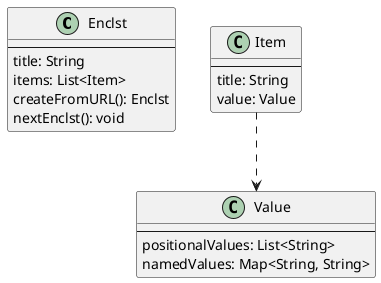 @startuml
class Enclst {
---
title: String
items: List<Item>
createFromURL(): Enclst
nextEnclst(): void
}
class Item {
---
title: String
value: Value
}
Item ..> Value
class Value {
---
positionalValues: List<String>
namedValues: Map<String, String>
}
@enduml